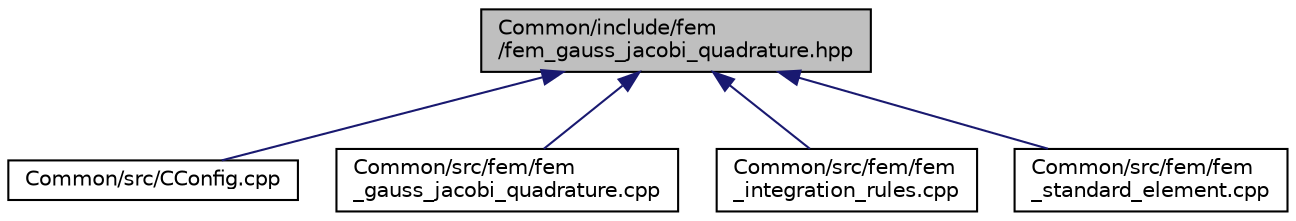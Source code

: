 digraph "Common/include/fem/fem_gauss_jacobi_quadrature.hpp"
{
 // LATEX_PDF_SIZE
  edge [fontname="Helvetica",fontsize="10",labelfontname="Helvetica",labelfontsize="10"];
  node [fontname="Helvetica",fontsize="10",shape=record];
  Node1 [label="Common/include/fem\l/fem_gauss_jacobi_quadrature.hpp",height=0.2,width=0.4,color="black", fillcolor="grey75", style="filled", fontcolor="black",tooltip="Headers of the functions to compute the integration points of the Gauss Jacobi quadrature rules...."];
  Node1 -> Node2 [dir="back",color="midnightblue",fontsize="10",style="solid",fontname="Helvetica"];
  Node2 [label="Common/src/CConfig.cpp",height=0.2,width=0.4,color="black", fillcolor="white", style="filled",URL="$CConfig_8cpp.html",tooltip="Main file for managing the config file."];
  Node1 -> Node3 [dir="back",color="midnightblue",fontsize="10",style="solid",fontname="Helvetica"];
  Node3 [label="Common/src/fem/fem\l_gauss_jacobi_quadrature.cpp",height=0.2,width=0.4,color="black", fillcolor="white", style="filled",URL="$fem__gauss__jacobi__quadrature_8cpp.html",tooltip="Functions to compute the points and weights for the Gauss-Jacobi quadrature rules...."];
  Node1 -> Node4 [dir="back",color="midnightblue",fontsize="10",style="solid",fontname="Helvetica"];
  Node4 [label="Common/src/fem/fem\l_integration_rules.cpp",height=0.2,width=0.4,color="black", fillcolor="white", style="filled",URL="$fem__integration__rules_8cpp.html",tooltip="FEM integration rules for the standard elements."];
  Node1 -> Node5 [dir="back",color="midnightblue",fontsize="10",style="solid",fontname="Helvetica"];
  Node5 [label="Common/src/fem/fem\l_standard_element.cpp",height=0.2,width=0.4,color="black", fillcolor="white", style="filled",URL="$fem__standard__element_8cpp.html",tooltip="Functions for the FEM standard elements."];
}
